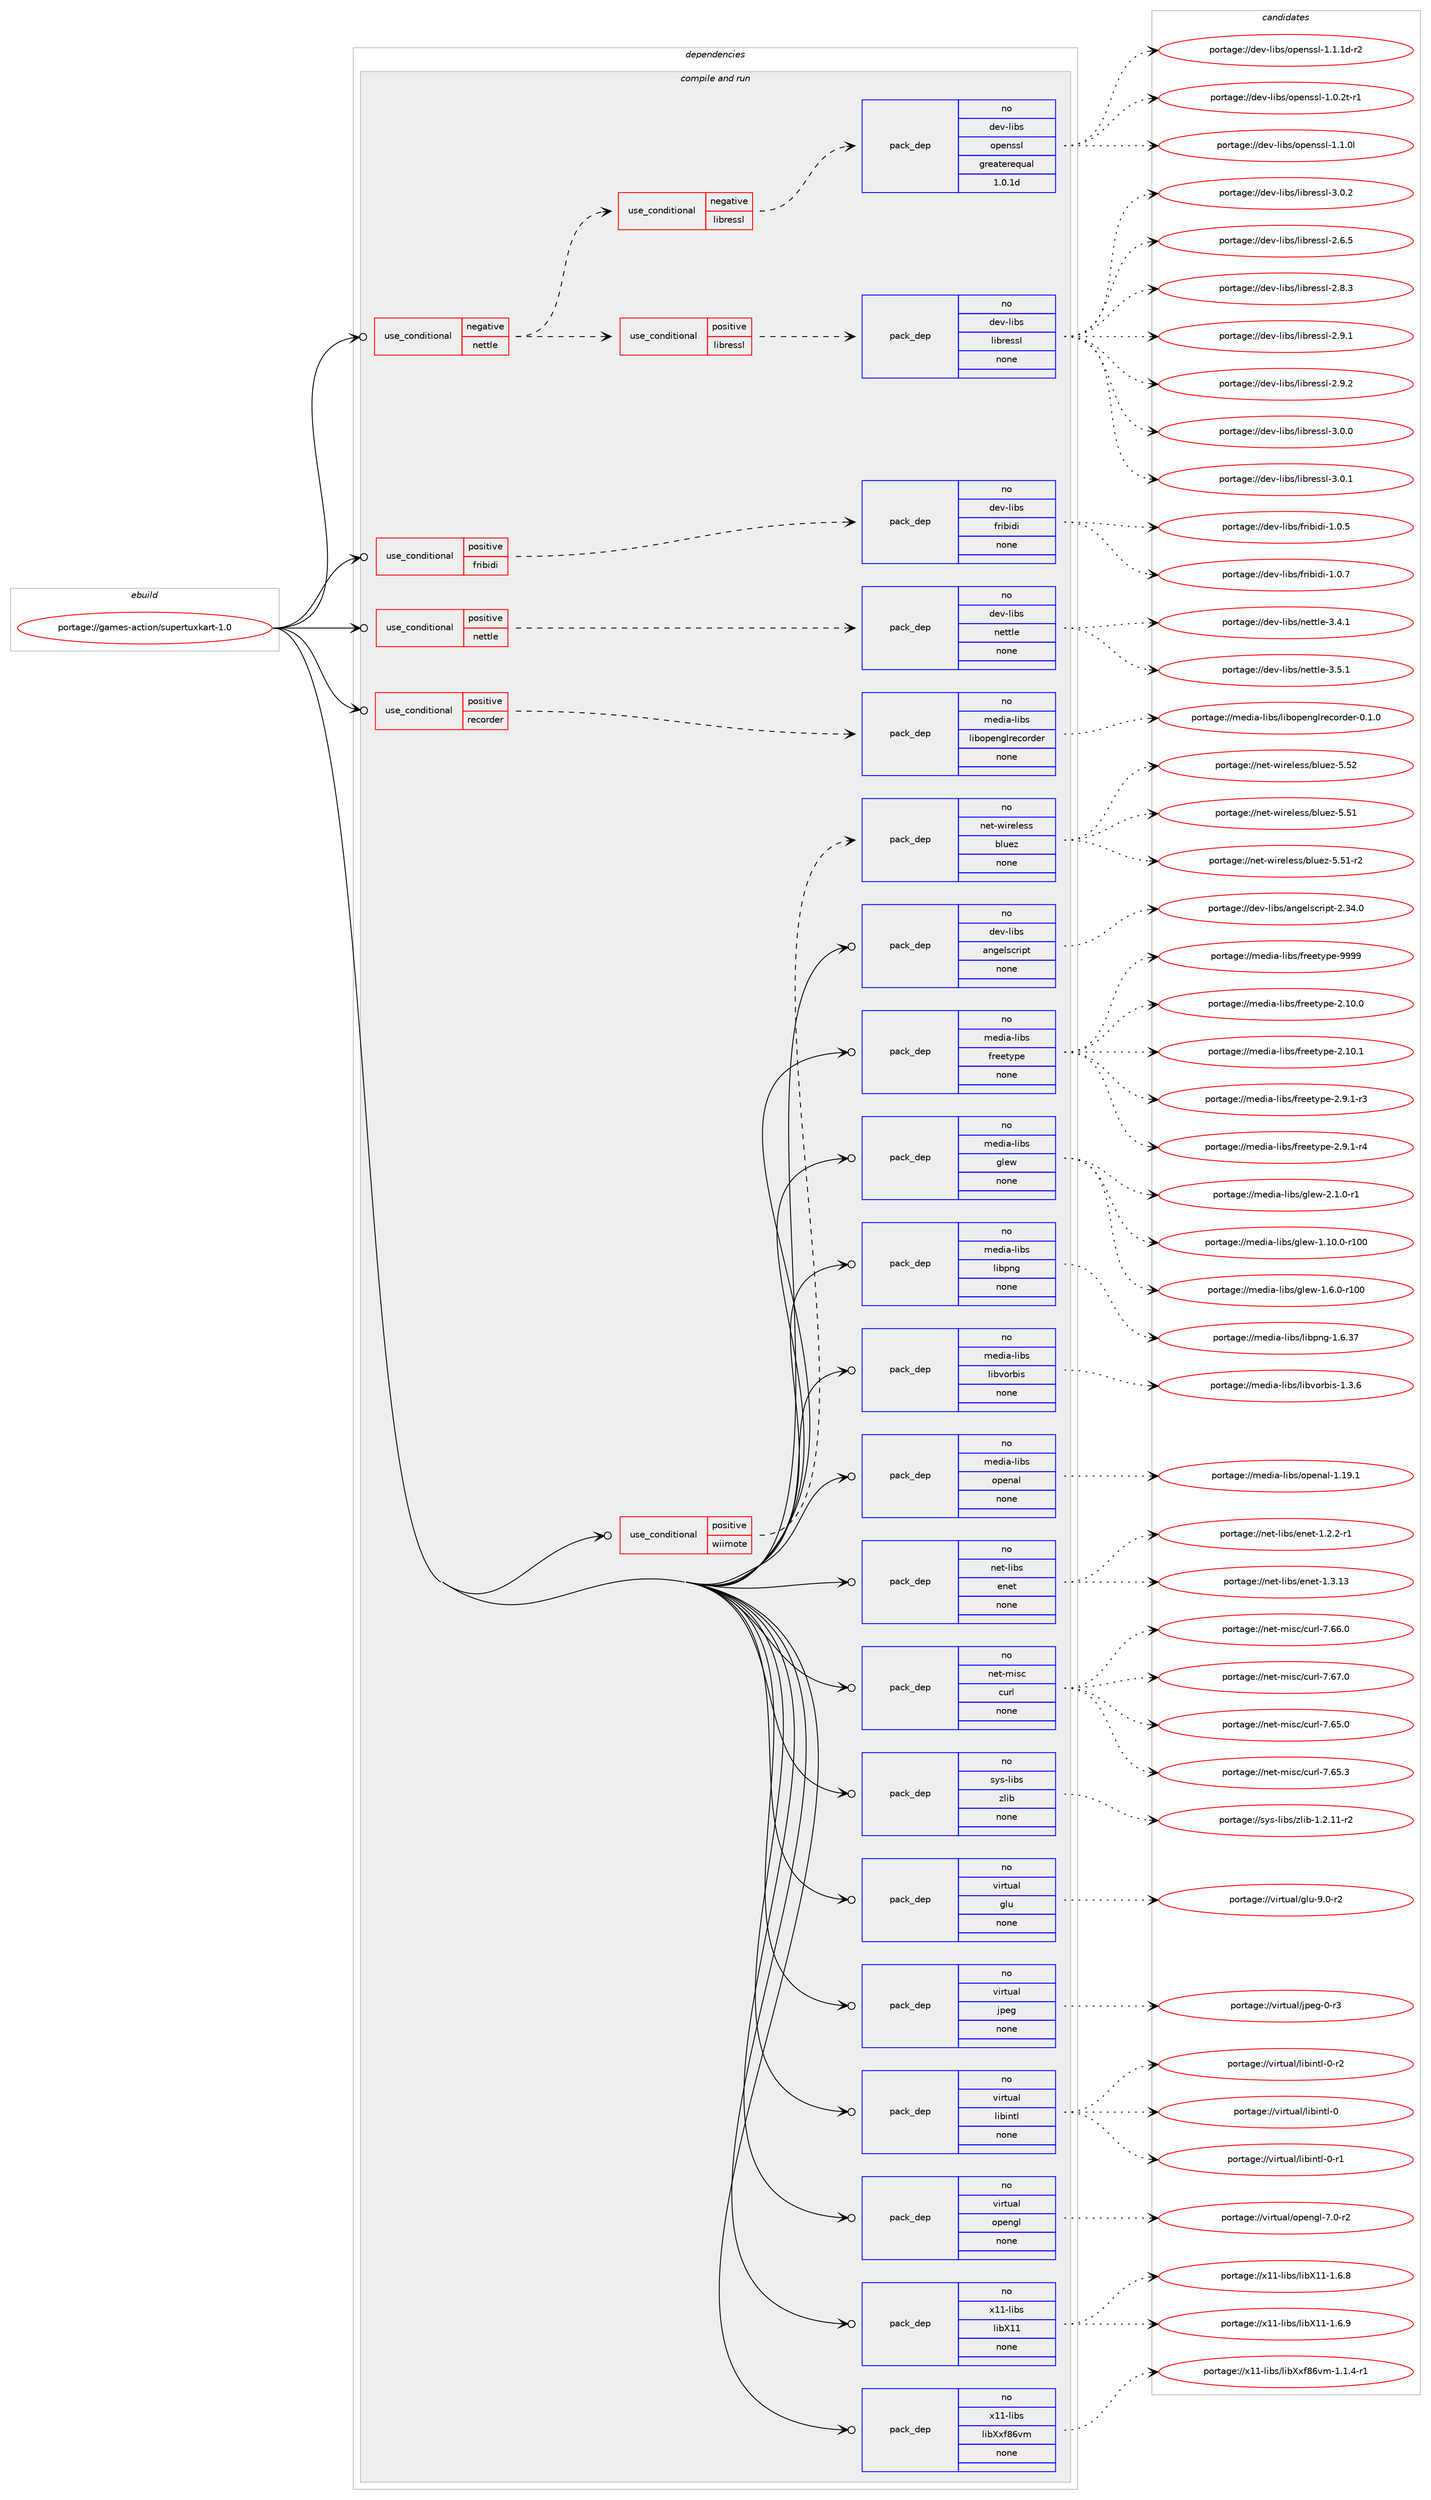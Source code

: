 digraph prolog {

# *************
# Graph options
# *************

newrank=true;
concentrate=true;
compound=true;
graph [rankdir=LR,fontname=Helvetica,fontsize=10,ranksep=1.5];#, ranksep=2.5, nodesep=0.2];
edge  [arrowhead=vee];
node  [fontname=Helvetica,fontsize=10];

# **********
# The ebuild
# **********

subgraph cluster_leftcol {
color=gray;
rank=same;
label=<<i>ebuild</i>>;
id [label="portage://games-action/supertuxkart-1.0", color=red, width=4, href="../games-action/supertuxkart-1.0.svg"];
}

# ****************
# The dependencies
# ****************

subgraph cluster_midcol {
color=gray;
label=<<i>dependencies</i>>;
subgraph cluster_compile {
fillcolor="#eeeeee";
style=filled;
label=<<i>compile</i>>;
}
subgraph cluster_compileandrun {
fillcolor="#eeeeee";
style=filled;
label=<<i>compile and run</i>>;
subgraph cond72651 {
dependency269318 [label=<<TABLE BORDER="0" CELLBORDER="1" CELLSPACING="0" CELLPADDING="4"><TR><TD ROWSPAN="3" CELLPADDING="10">use_conditional</TD></TR><TR><TD>negative</TD></TR><TR><TD>nettle</TD></TR></TABLE>>, shape=none, color=red];
subgraph cond72652 {
dependency269319 [label=<<TABLE BORDER="0" CELLBORDER="1" CELLSPACING="0" CELLPADDING="4"><TR><TD ROWSPAN="3" CELLPADDING="10">use_conditional</TD></TR><TR><TD>positive</TD></TR><TR><TD>libressl</TD></TR></TABLE>>, shape=none, color=red];
subgraph pack192897 {
dependency269320 [label=<<TABLE BORDER="0" CELLBORDER="1" CELLSPACING="0" CELLPADDING="4" WIDTH="220"><TR><TD ROWSPAN="6" CELLPADDING="30">pack_dep</TD></TR><TR><TD WIDTH="110">no</TD></TR><TR><TD>dev-libs</TD></TR><TR><TD>libressl</TD></TR><TR><TD>none</TD></TR><TR><TD></TD></TR></TABLE>>, shape=none, color=blue];
}
dependency269319:e -> dependency269320:w [weight=20,style="dashed",arrowhead="vee"];
}
dependency269318:e -> dependency269319:w [weight=20,style="dashed",arrowhead="vee"];
subgraph cond72653 {
dependency269321 [label=<<TABLE BORDER="0" CELLBORDER="1" CELLSPACING="0" CELLPADDING="4"><TR><TD ROWSPAN="3" CELLPADDING="10">use_conditional</TD></TR><TR><TD>negative</TD></TR><TR><TD>libressl</TD></TR></TABLE>>, shape=none, color=red];
subgraph pack192898 {
dependency269322 [label=<<TABLE BORDER="0" CELLBORDER="1" CELLSPACING="0" CELLPADDING="4" WIDTH="220"><TR><TD ROWSPAN="6" CELLPADDING="30">pack_dep</TD></TR><TR><TD WIDTH="110">no</TD></TR><TR><TD>dev-libs</TD></TR><TR><TD>openssl</TD></TR><TR><TD>greaterequal</TD></TR><TR><TD>1.0.1d</TD></TR></TABLE>>, shape=none, color=blue];
}
dependency269321:e -> dependency269322:w [weight=20,style="dashed",arrowhead="vee"];
}
dependency269318:e -> dependency269321:w [weight=20,style="dashed",arrowhead="vee"];
}
id:e -> dependency269318:w [weight=20,style="solid",arrowhead="odotvee"];
subgraph cond72654 {
dependency269323 [label=<<TABLE BORDER="0" CELLBORDER="1" CELLSPACING="0" CELLPADDING="4"><TR><TD ROWSPAN="3" CELLPADDING="10">use_conditional</TD></TR><TR><TD>positive</TD></TR><TR><TD>fribidi</TD></TR></TABLE>>, shape=none, color=red];
subgraph pack192899 {
dependency269324 [label=<<TABLE BORDER="0" CELLBORDER="1" CELLSPACING="0" CELLPADDING="4" WIDTH="220"><TR><TD ROWSPAN="6" CELLPADDING="30">pack_dep</TD></TR><TR><TD WIDTH="110">no</TD></TR><TR><TD>dev-libs</TD></TR><TR><TD>fribidi</TD></TR><TR><TD>none</TD></TR><TR><TD></TD></TR></TABLE>>, shape=none, color=blue];
}
dependency269323:e -> dependency269324:w [weight=20,style="dashed",arrowhead="vee"];
}
id:e -> dependency269323:w [weight=20,style="solid",arrowhead="odotvee"];
subgraph cond72655 {
dependency269325 [label=<<TABLE BORDER="0" CELLBORDER="1" CELLSPACING="0" CELLPADDING="4"><TR><TD ROWSPAN="3" CELLPADDING="10">use_conditional</TD></TR><TR><TD>positive</TD></TR><TR><TD>nettle</TD></TR></TABLE>>, shape=none, color=red];
subgraph pack192900 {
dependency269326 [label=<<TABLE BORDER="0" CELLBORDER="1" CELLSPACING="0" CELLPADDING="4" WIDTH="220"><TR><TD ROWSPAN="6" CELLPADDING="30">pack_dep</TD></TR><TR><TD WIDTH="110">no</TD></TR><TR><TD>dev-libs</TD></TR><TR><TD>nettle</TD></TR><TR><TD>none</TD></TR><TR><TD></TD></TR></TABLE>>, shape=none, color=blue];
}
dependency269325:e -> dependency269326:w [weight=20,style="dashed",arrowhead="vee"];
}
id:e -> dependency269325:w [weight=20,style="solid",arrowhead="odotvee"];
subgraph cond72656 {
dependency269327 [label=<<TABLE BORDER="0" CELLBORDER="1" CELLSPACING="0" CELLPADDING="4"><TR><TD ROWSPAN="3" CELLPADDING="10">use_conditional</TD></TR><TR><TD>positive</TD></TR><TR><TD>recorder</TD></TR></TABLE>>, shape=none, color=red];
subgraph pack192901 {
dependency269328 [label=<<TABLE BORDER="0" CELLBORDER="1" CELLSPACING="0" CELLPADDING="4" WIDTH="220"><TR><TD ROWSPAN="6" CELLPADDING="30">pack_dep</TD></TR><TR><TD WIDTH="110">no</TD></TR><TR><TD>media-libs</TD></TR><TR><TD>libopenglrecorder</TD></TR><TR><TD>none</TD></TR><TR><TD></TD></TR></TABLE>>, shape=none, color=blue];
}
dependency269327:e -> dependency269328:w [weight=20,style="dashed",arrowhead="vee"];
}
id:e -> dependency269327:w [weight=20,style="solid",arrowhead="odotvee"];
subgraph cond72657 {
dependency269329 [label=<<TABLE BORDER="0" CELLBORDER="1" CELLSPACING="0" CELLPADDING="4"><TR><TD ROWSPAN="3" CELLPADDING="10">use_conditional</TD></TR><TR><TD>positive</TD></TR><TR><TD>wiimote</TD></TR></TABLE>>, shape=none, color=red];
subgraph pack192902 {
dependency269330 [label=<<TABLE BORDER="0" CELLBORDER="1" CELLSPACING="0" CELLPADDING="4" WIDTH="220"><TR><TD ROWSPAN="6" CELLPADDING="30">pack_dep</TD></TR><TR><TD WIDTH="110">no</TD></TR><TR><TD>net-wireless</TD></TR><TR><TD>bluez</TD></TR><TR><TD>none</TD></TR><TR><TD></TD></TR></TABLE>>, shape=none, color=blue];
}
dependency269329:e -> dependency269330:w [weight=20,style="dashed",arrowhead="vee"];
}
id:e -> dependency269329:w [weight=20,style="solid",arrowhead="odotvee"];
subgraph pack192903 {
dependency269331 [label=<<TABLE BORDER="0" CELLBORDER="1" CELLSPACING="0" CELLPADDING="4" WIDTH="220"><TR><TD ROWSPAN="6" CELLPADDING="30">pack_dep</TD></TR><TR><TD WIDTH="110">no</TD></TR><TR><TD>dev-libs</TD></TR><TR><TD>angelscript</TD></TR><TR><TD>none</TD></TR><TR><TD></TD></TR></TABLE>>, shape=none, color=blue];
}
id:e -> dependency269331:w [weight=20,style="solid",arrowhead="odotvee"];
subgraph pack192904 {
dependency269332 [label=<<TABLE BORDER="0" CELLBORDER="1" CELLSPACING="0" CELLPADDING="4" WIDTH="220"><TR><TD ROWSPAN="6" CELLPADDING="30">pack_dep</TD></TR><TR><TD WIDTH="110">no</TD></TR><TR><TD>media-libs</TD></TR><TR><TD>freetype</TD></TR><TR><TD>none</TD></TR><TR><TD></TD></TR></TABLE>>, shape=none, color=blue];
}
id:e -> dependency269332:w [weight=20,style="solid",arrowhead="odotvee"];
subgraph pack192905 {
dependency269333 [label=<<TABLE BORDER="0" CELLBORDER="1" CELLSPACING="0" CELLPADDING="4" WIDTH="220"><TR><TD ROWSPAN="6" CELLPADDING="30">pack_dep</TD></TR><TR><TD WIDTH="110">no</TD></TR><TR><TD>media-libs</TD></TR><TR><TD>glew</TD></TR><TR><TD>none</TD></TR><TR><TD></TD></TR></TABLE>>, shape=none, color=blue];
}
id:e -> dependency269333:w [weight=20,style="solid",arrowhead="odotvee"];
subgraph pack192906 {
dependency269334 [label=<<TABLE BORDER="0" CELLBORDER="1" CELLSPACING="0" CELLPADDING="4" WIDTH="220"><TR><TD ROWSPAN="6" CELLPADDING="30">pack_dep</TD></TR><TR><TD WIDTH="110">no</TD></TR><TR><TD>media-libs</TD></TR><TR><TD>libpng</TD></TR><TR><TD>none</TD></TR><TR><TD></TD></TR></TABLE>>, shape=none, color=blue];
}
id:e -> dependency269334:w [weight=20,style="solid",arrowhead="odotvee"];
subgraph pack192907 {
dependency269335 [label=<<TABLE BORDER="0" CELLBORDER="1" CELLSPACING="0" CELLPADDING="4" WIDTH="220"><TR><TD ROWSPAN="6" CELLPADDING="30">pack_dep</TD></TR><TR><TD WIDTH="110">no</TD></TR><TR><TD>media-libs</TD></TR><TR><TD>libvorbis</TD></TR><TR><TD>none</TD></TR><TR><TD></TD></TR></TABLE>>, shape=none, color=blue];
}
id:e -> dependency269335:w [weight=20,style="solid",arrowhead="odotvee"];
subgraph pack192908 {
dependency269336 [label=<<TABLE BORDER="0" CELLBORDER="1" CELLSPACING="0" CELLPADDING="4" WIDTH="220"><TR><TD ROWSPAN="6" CELLPADDING="30">pack_dep</TD></TR><TR><TD WIDTH="110">no</TD></TR><TR><TD>media-libs</TD></TR><TR><TD>openal</TD></TR><TR><TD>none</TD></TR><TR><TD></TD></TR></TABLE>>, shape=none, color=blue];
}
id:e -> dependency269336:w [weight=20,style="solid",arrowhead="odotvee"];
subgraph pack192909 {
dependency269337 [label=<<TABLE BORDER="0" CELLBORDER="1" CELLSPACING="0" CELLPADDING="4" WIDTH="220"><TR><TD ROWSPAN="6" CELLPADDING="30">pack_dep</TD></TR><TR><TD WIDTH="110">no</TD></TR><TR><TD>net-libs</TD></TR><TR><TD>enet</TD></TR><TR><TD>none</TD></TR><TR><TD></TD></TR></TABLE>>, shape=none, color=blue];
}
id:e -> dependency269337:w [weight=20,style="solid",arrowhead="odotvee"];
subgraph pack192910 {
dependency269338 [label=<<TABLE BORDER="0" CELLBORDER="1" CELLSPACING="0" CELLPADDING="4" WIDTH="220"><TR><TD ROWSPAN="6" CELLPADDING="30">pack_dep</TD></TR><TR><TD WIDTH="110">no</TD></TR><TR><TD>net-misc</TD></TR><TR><TD>curl</TD></TR><TR><TD>none</TD></TR><TR><TD></TD></TR></TABLE>>, shape=none, color=blue];
}
id:e -> dependency269338:w [weight=20,style="solid",arrowhead="odotvee"];
subgraph pack192911 {
dependency269339 [label=<<TABLE BORDER="0" CELLBORDER="1" CELLSPACING="0" CELLPADDING="4" WIDTH="220"><TR><TD ROWSPAN="6" CELLPADDING="30">pack_dep</TD></TR><TR><TD WIDTH="110">no</TD></TR><TR><TD>sys-libs</TD></TR><TR><TD>zlib</TD></TR><TR><TD>none</TD></TR><TR><TD></TD></TR></TABLE>>, shape=none, color=blue];
}
id:e -> dependency269339:w [weight=20,style="solid",arrowhead="odotvee"];
subgraph pack192912 {
dependency269340 [label=<<TABLE BORDER="0" CELLBORDER="1" CELLSPACING="0" CELLPADDING="4" WIDTH="220"><TR><TD ROWSPAN="6" CELLPADDING="30">pack_dep</TD></TR><TR><TD WIDTH="110">no</TD></TR><TR><TD>virtual</TD></TR><TR><TD>glu</TD></TR><TR><TD>none</TD></TR><TR><TD></TD></TR></TABLE>>, shape=none, color=blue];
}
id:e -> dependency269340:w [weight=20,style="solid",arrowhead="odotvee"];
subgraph pack192913 {
dependency269341 [label=<<TABLE BORDER="0" CELLBORDER="1" CELLSPACING="0" CELLPADDING="4" WIDTH="220"><TR><TD ROWSPAN="6" CELLPADDING="30">pack_dep</TD></TR><TR><TD WIDTH="110">no</TD></TR><TR><TD>virtual</TD></TR><TR><TD>jpeg</TD></TR><TR><TD>none</TD></TR><TR><TD></TD></TR></TABLE>>, shape=none, color=blue];
}
id:e -> dependency269341:w [weight=20,style="solid",arrowhead="odotvee"];
subgraph pack192914 {
dependency269342 [label=<<TABLE BORDER="0" CELLBORDER="1" CELLSPACING="0" CELLPADDING="4" WIDTH="220"><TR><TD ROWSPAN="6" CELLPADDING="30">pack_dep</TD></TR><TR><TD WIDTH="110">no</TD></TR><TR><TD>virtual</TD></TR><TR><TD>libintl</TD></TR><TR><TD>none</TD></TR><TR><TD></TD></TR></TABLE>>, shape=none, color=blue];
}
id:e -> dependency269342:w [weight=20,style="solid",arrowhead="odotvee"];
subgraph pack192915 {
dependency269343 [label=<<TABLE BORDER="0" CELLBORDER="1" CELLSPACING="0" CELLPADDING="4" WIDTH="220"><TR><TD ROWSPAN="6" CELLPADDING="30">pack_dep</TD></TR><TR><TD WIDTH="110">no</TD></TR><TR><TD>virtual</TD></TR><TR><TD>opengl</TD></TR><TR><TD>none</TD></TR><TR><TD></TD></TR></TABLE>>, shape=none, color=blue];
}
id:e -> dependency269343:w [weight=20,style="solid",arrowhead="odotvee"];
subgraph pack192916 {
dependency269344 [label=<<TABLE BORDER="0" CELLBORDER="1" CELLSPACING="0" CELLPADDING="4" WIDTH="220"><TR><TD ROWSPAN="6" CELLPADDING="30">pack_dep</TD></TR><TR><TD WIDTH="110">no</TD></TR><TR><TD>x11-libs</TD></TR><TR><TD>libX11</TD></TR><TR><TD>none</TD></TR><TR><TD></TD></TR></TABLE>>, shape=none, color=blue];
}
id:e -> dependency269344:w [weight=20,style="solid",arrowhead="odotvee"];
subgraph pack192917 {
dependency269345 [label=<<TABLE BORDER="0" CELLBORDER="1" CELLSPACING="0" CELLPADDING="4" WIDTH="220"><TR><TD ROWSPAN="6" CELLPADDING="30">pack_dep</TD></TR><TR><TD WIDTH="110">no</TD></TR><TR><TD>x11-libs</TD></TR><TR><TD>libXxf86vm</TD></TR><TR><TD>none</TD></TR><TR><TD></TD></TR></TABLE>>, shape=none, color=blue];
}
id:e -> dependency269345:w [weight=20,style="solid",arrowhead="odotvee"];
}
subgraph cluster_run {
fillcolor="#eeeeee";
style=filled;
label=<<i>run</i>>;
}
}

# **************
# The candidates
# **************

subgraph cluster_choices {
rank=same;
color=gray;
label=<<i>candidates</i>>;

subgraph choice192897 {
color=black;
nodesep=1;
choiceportage10010111845108105981154710810598114101115115108455046544653 [label="portage://dev-libs/libressl-2.6.5", color=red, width=4,href="../dev-libs/libressl-2.6.5.svg"];
choiceportage10010111845108105981154710810598114101115115108455046564651 [label="portage://dev-libs/libressl-2.8.3", color=red, width=4,href="../dev-libs/libressl-2.8.3.svg"];
choiceportage10010111845108105981154710810598114101115115108455046574649 [label="portage://dev-libs/libressl-2.9.1", color=red, width=4,href="../dev-libs/libressl-2.9.1.svg"];
choiceportage10010111845108105981154710810598114101115115108455046574650 [label="portage://dev-libs/libressl-2.9.2", color=red, width=4,href="../dev-libs/libressl-2.9.2.svg"];
choiceportage10010111845108105981154710810598114101115115108455146484648 [label="portage://dev-libs/libressl-3.0.0", color=red, width=4,href="../dev-libs/libressl-3.0.0.svg"];
choiceportage10010111845108105981154710810598114101115115108455146484649 [label="portage://dev-libs/libressl-3.0.1", color=red, width=4,href="../dev-libs/libressl-3.0.1.svg"];
choiceportage10010111845108105981154710810598114101115115108455146484650 [label="portage://dev-libs/libressl-3.0.2", color=red, width=4,href="../dev-libs/libressl-3.0.2.svg"];
dependency269320:e -> choiceportage10010111845108105981154710810598114101115115108455046544653:w [style=dotted,weight="100"];
dependency269320:e -> choiceportage10010111845108105981154710810598114101115115108455046564651:w [style=dotted,weight="100"];
dependency269320:e -> choiceportage10010111845108105981154710810598114101115115108455046574649:w [style=dotted,weight="100"];
dependency269320:e -> choiceportage10010111845108105981154710810598114101115115108455046574650:w [style=dotted,weight="100"];
dependency269320:e -> choiceportage10010111845108105981154710810598114101115115108455146484648:w [style=dotted,weight="100"];
dependency269320:e -> choiceportage10010111845108105981154710810598114101115115108455146484649:w [style=dotted,weight="100"];
dependency269320:e -> choiceportage10010111845108105981154710810598114101115115108455146484650:w [style=dotted,weight="100"];
}
subgraph choice192898 {
color=black;
nodesep=1;
choiceportage1001011184510810598115471111121011101151151084549464846501164511449 [label="portage://dev-libs/openssl-1.0.2t-r1", color=red, width=4,href="../dev-libs/openssl-1.0.2t-r1.svg"];
choiceportage100101118451081059811547111112101110115115108454946494648108 [label="portage://dev-libs/openssl-1.1.0l", color=red, width=4,href="../dev-libs/openssl-1.1.0l.svg"];
choiceportage1001011184510810598115471111121011101151151084549464946491004511450 [label="portage://dev-libs/openssl-1.1.1d-r2", color=red, width=4,href="../dev-libs/openssl-1.1.1d-r2.svg"];
dependency269322:e -> choiceportage1001011184510810598115471111121011101151151084549464846501164511449:w [style=dotted,weight="100"];
dependency269322:e -> choiceportage100101118451081059811547111112101110115115108454946494648108:w [style=dotted,weight="100"];
dependency269322:e -> choiceportage1001011184510810598115471111121011101151151084549464946491004511450:w [style=dotted,weight="100"];
}
subgraph choice192899 {
color=black;
nodesep=1;
choiceportage10010111845108105981154710211410598105100105454946484653 [label="portage://dev-libs/fribidi-1.0.5", color=red, width=4,href="../dev-libs/fribidi-1.0.5.svg"];
choiceportage10010111845108105981154710211410598105100105454946484655 [label="portage://dev-libs/fribidi-1.0.7", color=red, width=4,href="../dev-libs/fribidi-1.0.7.svg"];
dependency269324:e -> choiceportage10010111845108105981154710211410598105100105454946484653:w [style=dotted,weight="100"];
dependency269324:e -> choiceportage10010111845108105981154710211410598105100105454946484655:w [style=dotted,weight="100"];
}
subgraph choice192900 {
color=black;
nodesep=1;
choiceportage100101118451081059811547110101116116108101455146524649 [label="portage://dev-libs/nettle-3.4.1", color=red, width=4,href="../dev-libs/nettle-3.4.1.svg"];
choiceportage100101118451081059811547110101116116108101455146534649 [label="portage://dev-libs/nettle-3.5.1", color=red, width=4,href="../dev-libs/nettle-3.5.1.svg"];
dependency269326:e -> choiceportage100101118451081059811547110101116116108101455146524649:w [style=dotted,weight="100"];
dependency269326:e -> choiceportage100101118451081059811547110101116116108101455146534649:w [style=dotted,weight="100"];
}
subgraph choice192901 {
color=black;
nodesep=1;
choiceportage109101100105974510810598115471081059811111210111010310811410199111114100101114454846494648 [label="portage://media-libs/libopenglrecorder-0.1.0", color=red, width=4,href="../media-libs/libopenglrecorder-0.1.0.svg"];
dependency269328:e -> choiceportage109101100105974510810598115471081059811111210111010310811410199111114100101114454846494648:w [style=dotted,weight="100"];
}
subgraph choice192902 {
color=black;
nodesep=1;
choiceportage1101011164511910511410110810111511547981081171011224553465349 [label="portage://net-wireless/bluez-5.51", color=red, width=4,href="../net-wireless/bluez-5.51.svg"];
choiceportage11010111645119105114101108101115115479810811710112245534653494511450 [label="portage://net-wireless/bluez-5.51-r2", color=red, width=4,href="../net-wireless/bluez-5.51-r2.svg"];
choiceportage1101011164511910511410110810111511547981081171011224553465350 [label="portage://net-wireless/bluez-5.52", color=red, width=4,href="../net-wireless/bluez-5.52.svg"];
dependency269330:e -> choiceportage1101011164511910511410110810111511547981081171011224553465349:w [style=dotted,weight="100"];
dependency269330:e -> choiceportage11010111645119105114101108101115115479810811710112245534653494511450:w [style=dotted,weight="100"];
dependency269330:e -> choiceportage1101011164511910511410110810111511547981081171011224553465350:w [style=dotted,weight="100"];
}
subgraph choice192903 {
color=black;
nodesep=1;
choiceportage100101118451081059811547971101031011081159911410511211645504651524648 [label="portage://dev-libs/angelscript-2.34.0", color=red, width=4,href="../dev-libs/angelscript-2.34.0.svg"];
dependency269331:e -> choiceportage100101118451081059811547971101031011081159911410511211645504651524648:w [style=dotted,weight="100"];
}
subgraph choice192904 {
color=black;
nodesep=1;
choiceportage1091011001059745108105981154710211410110111612111210145504649484648 [label="portage://media-libs/freetype-2.10.0", color=red, width=4,href="../media-libs/freetype-2.10.0.svg"];
choiceportage1091011001059745108105981154710211410110111612111210145504649484649 [label="portage://media-libs/freetype-2.10.1", color=red, width=4,href="../media-libs/freetype-2.10.1.svg"];
choiceportage109101100105974510810598115471021141011011161211121014550465746494511451 [label="portage://media-libs/freetype-2.9.1-r3", color=red, width=4,href="../media-libs/freetype-2.9.1-r3.svg"];
choiceportage109101100105974510810598115471021141011011161211121014550465746494511452 [label="portage://media-libs/freetype-2.9.1-r4", color=red, width=4,href="../media-libs/freetype-2.9.1-r4.svg"];
choiceportage109101100105974510810598115471021141011011161211121014557575757 [label="portage://media-libs/freetype-9999", color=red, width=4,href="../media-libs/freetype-9999.svg"];
dependency269332:e -> choiceportage1091011001059745108105981154710211410110111612111210145504649484648:w [style=dotted,weight="100"];
dependency269332:e -> choiceportage1091011001059745108105981154710211410110111612111210145504649484649:w [style=dotted,weight="100"];
dependency269332:e -> choiceportage109101100105974510810598115471021141011011161211121014550465746494511451:w [style=dotted,weight="100"];
dependency269332:e -> choiceportage109101100105974510810598115471021141011011161211121014550465746494511452:w [style=dotted,weight="100"];
dependency269332:e -> choiceportage109101100105974510810598115471021141011011161211121014557575757:w [style=dotted,weight="100"];
}
subgraph choice192905 {
color=black;
nodesep=1;
choiceportage109101100105974510810598115471031081011194549464948464845114494848 [label="portage://media-libs/glew-1.10.0-r100", color=red, width=4,href="../media-libs/glew-1.10.0-r100.svg"];
choiceportage1091011001059745108105981154710310810111945494654464845114494848 [label="portage://media-libs/glew-1.6.0-r100", color=red, width=4,href="../media-libs/glew-1.6.0-r100.svg"];
choiceportage109101100105974510810598115471031081011194550464946484511449 [label="portage://media-libs/glew-2.1.0-r1", color=red, width=4,href="../media-libs/glew-2.1.0-r1.svg"];
dependency269333:e -> choiceportage109101100105974510810598115471031081011194549464948464845114494848:w [style=dotted,weight="100"];
dependency269333:e -> choiceportage1091011001059745108105981154710310810111945494654464845114494848:w [style=dotted,weight="100"];
dependency269333:e -> choiceportage109101100105974510810598115471031081011194550464946484511449:w [style=dotted,weight="100"];
}
subgraph choice192906 {
color=black;
nodesep=1;
choiceportage109101100105974510810598115471081059811211010345494654465155 [label="portage://media-libs/libpng-1.6.37", color=red, width=4,href="../media-libs/libpng-1.6.37.svg"];
dependency269334:e -> choiceportage109101100105974510810598115471081059811211010345494654465155:w [style=dotted,weight="100"];
}
subgraph choice192907 {
color=black;
nodesep=1;
choiceportage109101100105974510810598115471081059811811111498105115454946514654 [label="portage://media-libs/libvorbis-1.3.6", color=red, width=4,href="../media-libs/libvorbis-1.3.6.svg"];
dependency269335:e -> choiceportage109101100105974510810598115471081059811811111498105115454946514654:w [style=dotted,weight="100"];
}
subgraph choice192908 {
color=black;
nodesep=1;
choiceportage109101100105974510810598115471111121011109710845494649574649 [label="portage://media-libs/openal-1.19.1", color=red, width=4,href="../media-libs/openal-1.19.1.svg"];
dependency269336:e -> choiceportage109101100105974510810598115471111121011109710845494649574649:w [style=dotted,weight="100"];
}
subgraph choice192909 {
color=black;
nodesep=1;
choiceportage1101011164510810598115471011101011164549465046504511449 [label="portage://net-libs/enet-1.2.2-r1", color=red, width=4,href="../net-libs/enet-1.2.2-r1.svg"];
choiceportage11010111645108105981154710111010111645494651464951 [label="portage://net-libs/enet-1.3.13", color=red, width=4,href="../net-libs/enet-1.3.13.svg"];
dependency269337:e -> choiceportage1101011164510810598115471011101011164549465046504511449:w [style=dotted,weight="100"];
dependency269337:e -> choiceportage11010111645108105981154710111010111645494651464951:w [style=dotted,weight="100"];
}
subgraph choice192910 {
color=black;
nodesep=1;
choiceportage1101011164510910511599479911711410845554654534648 [label="portage://net-misc/curl-7.65.0", color=red, width=4,href="../net-misc/curl-7.65.0.svg"];
choiceportage1101011164510910511599479911711410845554654534651 [label="portage://net-misc/curl-7.65.3", color=red, width=4,href="../net-misc/curl-7.65.3.svg"];
choiceportage1101011164510910511599479911711410845554654544648 [label="portage://net-misc/curl-7.66.0", color=red, width=4,href="../net-misc/curl-7.66.0.svg"];
choiceportage1101011164510910511599479911711410845554654554648 [label="portage://net-misc/curl-7.67.0", color=red, width=4,href="../net-misc/curl-7.67.0.svg"];
dependency269338:e -> choiceportage1101011164510910511599479911711410845554654534648:w [style=dotted,weight="100"];
dependency269338:e -> choiceportage1101011164510910511599479911711410845554654534651:w [style=dotted,weight="100"];
dependency269338:e -> choiceportage1101011164510910511599479911711410845554654544648:w [style=dotted,weight="100"];
dependency269338:e -> choiceportage1101011164510910511599479911711410845554654554648:w [style=dotted,weight="100"];
}
subgraph choice192911 {
color=black;
nodesep=1;
choiceportage11512111545108105981154712210810598454946504649494511450 [label="portage://sys-libs/zlib-1.2.11-r2", color=red, width=4,href="../sys-libs/zlib-1.2.11-r2.svg"];
dependency269339:e -> choiceportage11512111545108105981154712210810598454946504649494511450:w [style=dotted,weight="100"];
}
subgraph choice192912 {
color=black;
nodesep=1;
choiceportage1181051141161179710847103108117455746484511450 [label="portage://virtual/glu-9.0-r2", color=red, width=4,href="../virtual/glu-9.0-r2.svg"];
dependency269340:e -> choiceportage1181051141161179710847103108117455746484511450:w [style=dotted,weight="100"];
}
subgraph choice192913 {
color=black;
nodesep=1;
choiceportage118105114116117971084710611210110345484511451 [label="portage://virtual/jpeg-0-r3", color=red, width=4,href="../virtual/jpeg-0-r3.svg"];
dependency269341:e -> choiceportage118105114116117971084710611210110345484511451:w [style=dotted,weight="100"];
}
subgraph choice192914 {
color=black;
nodesep=1;
choiceportage1181051141161179710847108105981051101161084548 [label="portage://virtual/libintl-0", color=red, width=4,href="../virtual/libintl-0.svg"];
choiceportage11810511411611797108471081059810511011610845484511449 [label="portage://virtual/libintl-0-r1", color=red, width=4,href="../virtual/libintl-0-r1.svg"];
choiceportage11810511411611797108471081059810511011610845484511450 [label="portage://virtual/libintl-0-r2", color=red, width=4,href="../virtual/libintl-0-r2.svg"];
dependency269342:e -> choiceportage1181051141161179710847108105981051101161084548:w [style=dotted,weight="100"];
dependency269342:e -> choiceportage11810511411611797108471081059810511011610845484511449:w [style=dotted,weight="100"];
dependency269342:e -> choiceportage11810511411611797108471081059810511011610845484511450:w [style=dotted,weight="100"];
}
subgraph choice192915 {
color=black;
nodesep=1;
choiceportage1181051141161179710847111112101110103108455546484511450 [label="portage://virtual/opengl-7.0-r2", color=red, width=4,href="../virtual/opengl-7.0-r2.svg"];
dependency269343:e -> choiceportage1181051141161179710847111112101110103108455546484511450:w [style=dotted,weight="100"];
}
subgraph choice192916 {
color=black;
nodesep=1;
choiceportage120494945108105981154710810598884949454946544656 [label="portage://x11-libs/libX11-1.6.8", color=red, width=4,href="../x11-libs/libX11-1.6.8.svg"];
choiceportage120494945108105981154710810598884949454946544657 [label="portage://x11-libs/libX11-1.6.9", color=red, width=4,href="../x11-libs/libX11-1.6.9.svg"];
dependency269344:e -> choiceportage120494945108105981154710810598884949454946544656:w [style=dotted,weight="100"];
dependency269344:e -> choiceportage120494945108105981154710810598884949454946544657:w [style=dotted,weight="100"];
}
subgraph choice192917 {
color=black;
nodesep=1;
choiceportage1204949451081059811547108105988812010256541181094549464946524511449 [label="portage://x11-libs/libXxf86vm-1.1.4-r1", color=red, width=4,href="../x11-libs/libXxf86vm-1.1.4-r1.svg"];
dependency269345:e -> choiceportage1204949451081059811547108105988812010256541181094549464946524511449:w [style=dotted,weight="100"];
}
}

}
